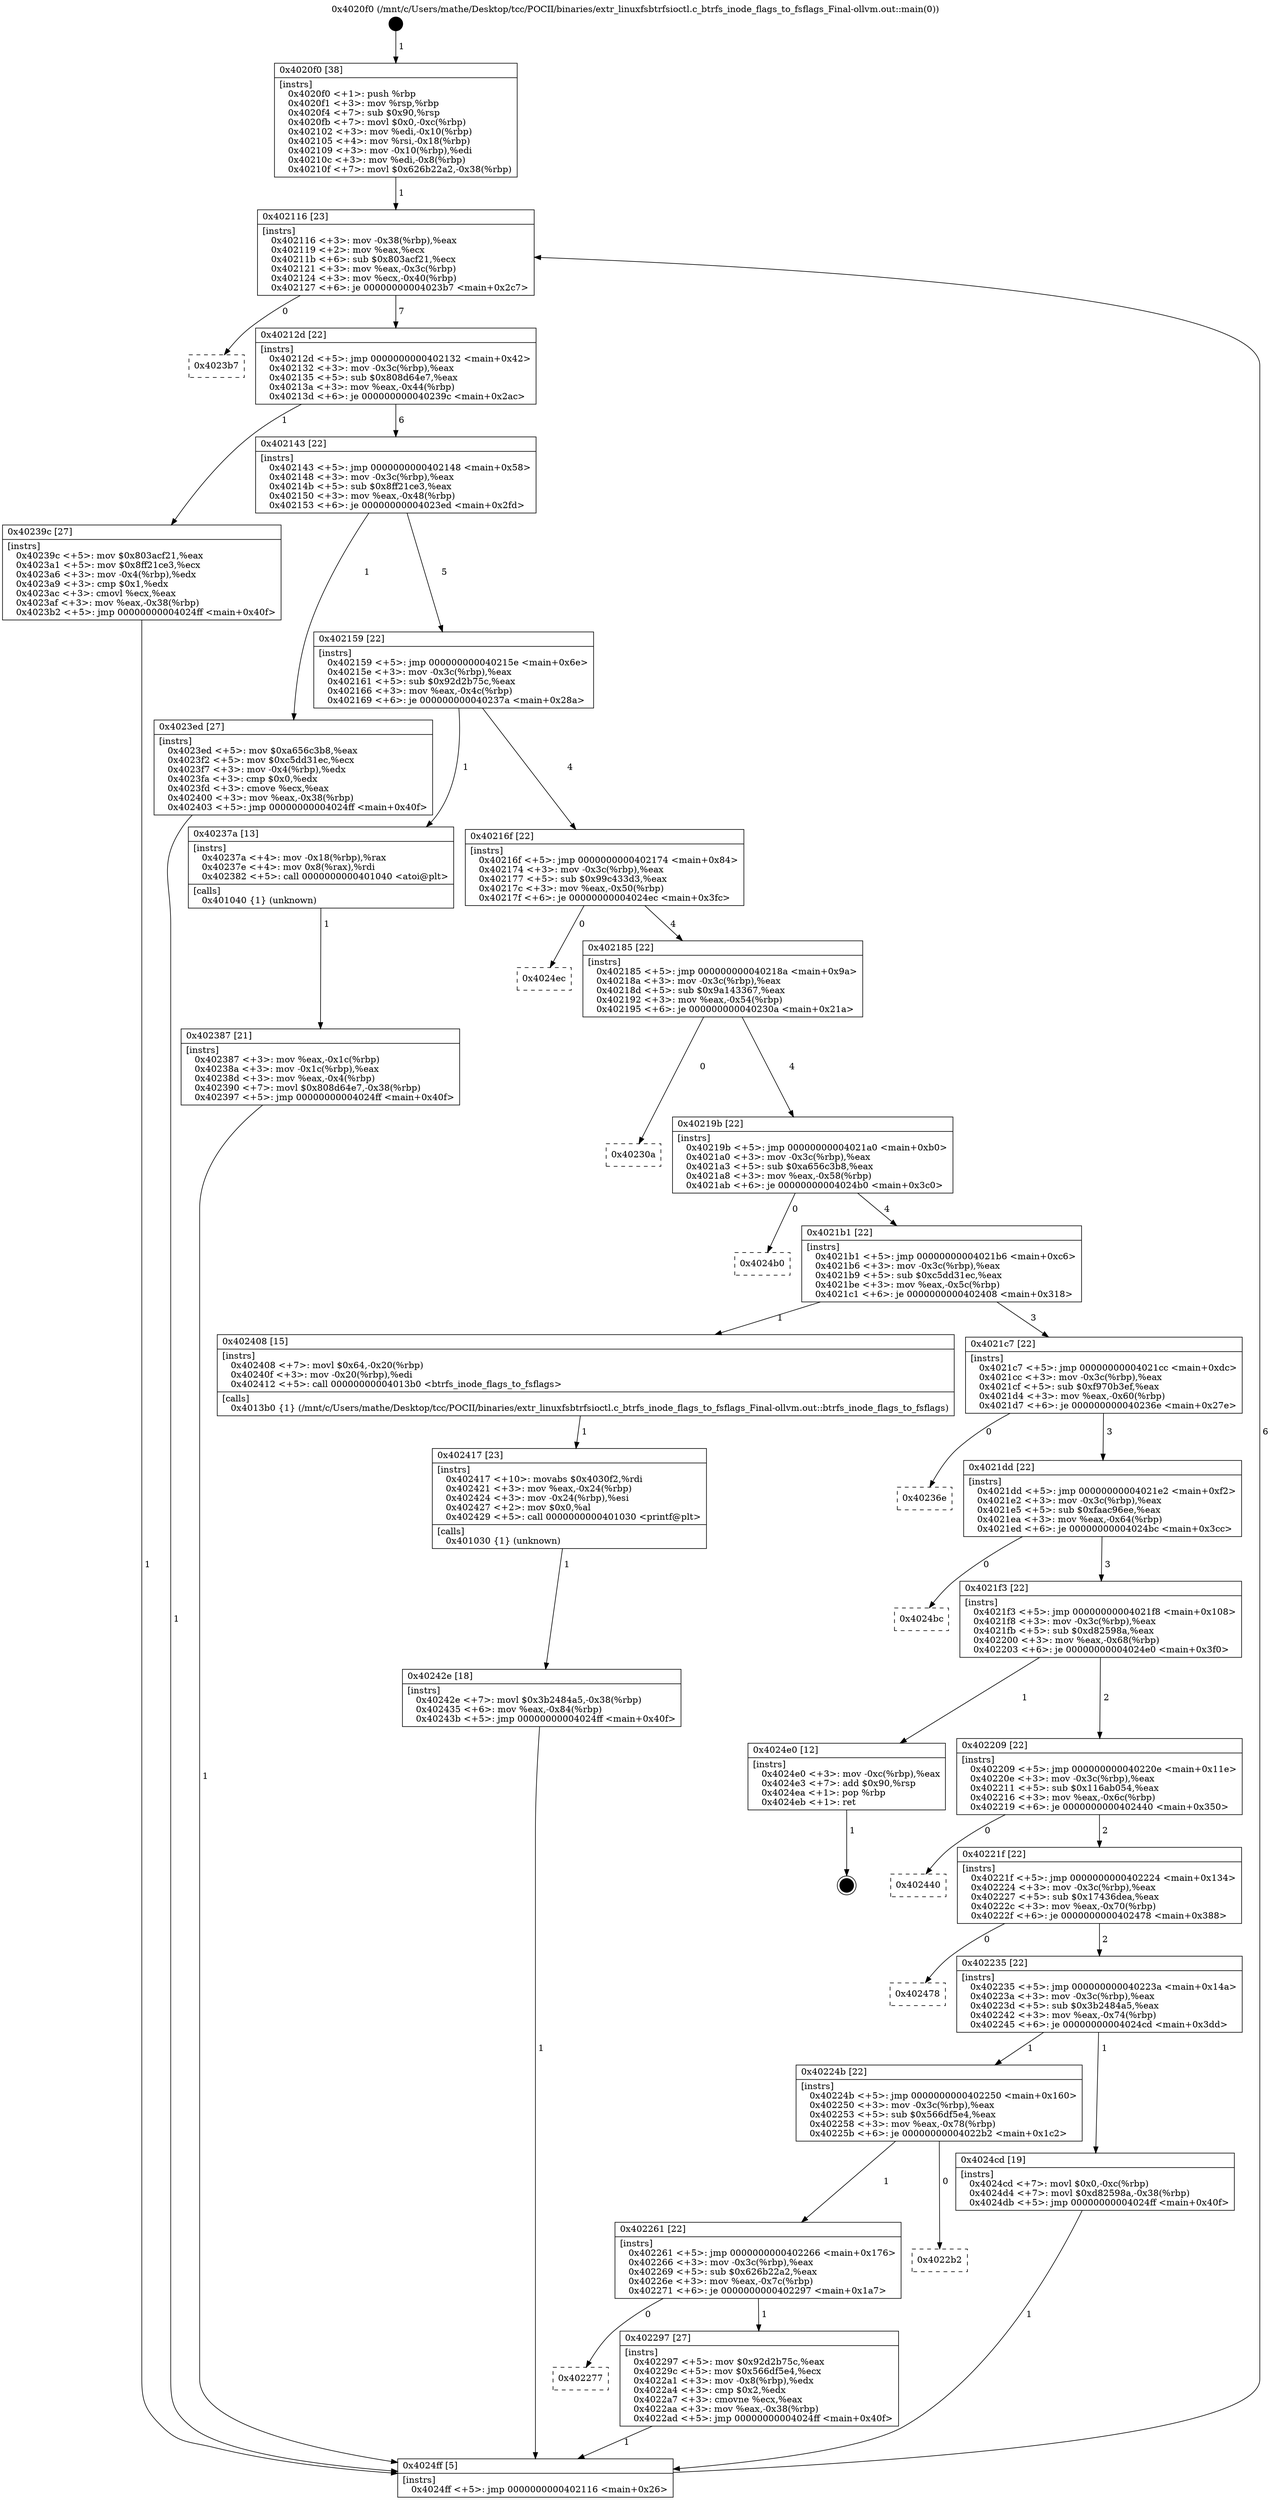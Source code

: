 digraph "0x4020f0" {
  label = "0x4020f0 (/mnt/c/Users/mathe/Desktop/tcc/POCII/binaries/extr_linuxfsbtrfsioctl.c_btrfs_inode_flags_to_fsflags_Final-ollvm.out::main(0))"
  labelloc = "t"
  node[shape=record]

  Entry [label="",width=0.3,height=0.3,shape=circle,fillcolor=black,style=filled]
  "0x402116" [label="{
     0x402116 [23]\l
     | [instrs]\l
     &nbsp;&nbsp;0x402116 \<+3\>: mov -0x38(%rbp),%eax\l
     &nbsp;&nbsp;0x402119 \<+2\>: mov %eax,%ecx\l
     &nbsp;&nbsp;0x40211b \<+6\>: sub $0x803acf21,%ecx\l
     &nbsp;&nbsp;0x402121 \<+3\>: mov %eax,-0x3c(%rbp)\l
     &nbsp;&nbsp;0x402124 \<+3\>: mov %ecx,-0x40(%rbp)\l
     &nbsp;&nbsp;0x402127 \<+6\>: je 00000000004023b7 \<main+0x2c7\>\l
  }"]
  "0x4023b7" [label="{
     0x4023b7\l
  }", style=dashed]
  "0x40212d" [label="{
     0x40212d [22]\l
     | [instrs]\l
     &nbsp;&nbsp;0x40212d \<+5\>: jmp 0000000000402132 \<main+0x42\>\l
     &nbsp;&nbsp;0x402132 \<+3\>: mov -0x3c(%rbp),%eax\l
     &nbsp;&nbsp;0x402135 \<+5\>: sub $0x808d64e7,%eax\l
     &nbsp;&nbsp;0x40213a \<+3\>: mov %eax,-0x44(%rbp)\l
     &nbsp;&nbsp;0x40213d \<+6\>: je 000000000040239c \<main+0x2ac\>\l
  }"]
  Exit [label="",width=0.3,height=0.3,shape=circle,fillcolor=black,style=filled,peripheries=2]
  "0x40239c" [label="{
     0x40239c [27]\l
     | [instrs]\l
     &nbsp;&nbsp;0x40239c \<+5\>: mov $0x803acf21,%eax\l
     &nbsp;&nbsp;0x4023a1 \<+5\>: mov $0x8ff21ce3,%ecx\l
     &nbsp;&nbsp;0x4023a6 \<+3\>: mov -0x4(%rbp),%edx\l
     &nbsp;&nbsp;0x4023a9 \<+3\>: cmp $0x1,%edx\l
     &nbsp;&nbsp;0x4023ac \<+3\>: cmovl %ecx,%eax\l
     &nbsp;&nbsp;0x4023af \<+3\>: mov %eax,-0x38(%rbp)\l
     &nbsp;&nbsp;0x4023b2 \<+5\>: jmp 00000000004024ff \<main+0x40f\>\l
  }"]
  "0x402143" [label="{
     0x402143 [22]\l
     | [instrs]\l
     &nbsp;&nbsp;0x402143 \<+5\>: jmp 0000000000402148 \<main+0x58\>\l
     &nbsp;&nbsp;0x402148 \<+3\>: mov -0x3c(%rbp),%eax\l
     &nbsp;&nbsp;0x40214b \<+5\>: sub $0x8ff21ce3,%eax\l
     &nbsp;&nbsp;0x402150 \<+3\>: mov %eax,-0x48(%rbp)\l
     &nbsp;&nbsp;0x402153 \<+6\>: je 00000000004023ed \<main+0x2fd\>\l
  }"]
  "0x40242e" [label="{
     0x40242e [18]\l
     | [instrs]\l
     &nbsp;&nbsp;0x40242e \<+7\>: movl $0x3b2484a5,-0x38(%rbp)\l
     &nbsp;&nbsp;0x402435 \<+6\>: mov %eax,-0x84(%rbp)\l
     &nbsp;&nbsp;0x40243b \<+5\>: jmp 00000000004024ff \<main+0x40f\>\l
  }"]
  "0x4023ed" [label="{
     0x4023ed [27]\l
     | [instrs]\l
     &nbsp;&nbsp;0x4023ed \<+5\>: mov $0xa656c3b8,%eax\l
     &nbsp;&nbsp;0x4023f2 \<+5\>: mov $0xc5dd31ec,%ecx\l
     &nbsp;&nbsp;0x4023f7 \<+3\>: mov -0x4(%rbp),%edx\l
     &nbsp;&nbsp;0x4023fa \<+3\>: cmp $0x0,%edx\l
     &nbsp;&nbsp;0x4023fd \<+3\>: cmove %ecx,%eax\l
     &nbsp;&nbsp;0x402400 \<+3\>: mov %eax,-0x38(%rbp)\l
     &nbsp;&nbsp;0x402403 \<+5\>: jmp 00000000004024ff \<main+0x40f\>\l
  }"]
  "0x402159" [label="{
     0x402159 [22]\l
     | [instrs]\l
     &nbsp;&nbsp;0x402159 \<+5\>: jmp 000000000040215e \<main+0x6e\>\l
     &nbsp;&nbsp;0x40215e \<+3\>: mov -0x3c(%rbp),%eax\l
     &nbsp;&nbsp;0x402161 \<+5\>: sub $0x92d2b75c,%eax\l
     &nbsp;&nbsp;0x402166 \<+3\>: mov %eax,-0x4c(%rbp)\l
     &nbsp;&nbsp;0x402169 \<+6\>: je 000000000040237a \<main+0x28a\>\l
  }"]
  "0x402417" [label="{
     0x402417 [23]\l
     | [instrs]\l
     &nbsp;&nbsp;0x402417 \<+10\>: movabs $0x4030f2,%rdi\l
     &nbsp;&nbsp;0x402421 \<+3\>: mov %eax,-0x24(%rbp)\l
     &nbsp;&nbsp;0x402424 \<+3\>: mov -0x24(%rbp),%esi\l
     &nbsp;&nbsp;0x402427 \<+2\>: mov $0x0,%al\l
     &nbsp;&nbsp;0x402429 \<+5\>: call 0000000000401030 \<printf@plt\>\l
     | [calls]\l
     &nbsp;&nbsp;0x401030 \{1\} (unknown)\l
  }"]
  "0x40237a" [label="{
     0x40237a [13]\l
     | [instrs]\l
     &nbsp;&nbsp;0x40237a \<+4\>: mov -0x18(%rbp),%rax\l
     &nbsp;&nbsp;0x40237e \<+4\>: mov 0x8(%rax),%rdi\l
     &nbsp;&nbsp;0x402382 \<+5\>: call 0000000000401040 \<atoi@plt\>\l
     | [calls]\l
     &nbsp;&nbsp;0x401040 \{1\} (unknown)\l
  }"]
  "0x40216f" [label="{
     0x40216f [22]\l
     | [instrs]\l
     &nbsp;&nbsp;0x40216f \<+5\>: jmp 0000000000402174 \<main+0x84\>\l
     &nbsp;&nbsp;0x402174 \<+3\>: mov -0x3c(%rbp),%eax\l
     &nbsp;&nbsp;0x402177 \<+5\>: sub $0x99c433d3,%eax\l
     &nbsp;&nbsp;0x40217c \<+3\>: mov %eax,-0x50(%rbp)\l
     &nbsp;&nbsp;0x40217f \<+6\>: je 00000000004024ec \<main+0x3fc\>\l
  }"]
  "0x402387" [label="{
     0x402387 [21]\l
     | [instrs]\l
     &nbsp;&nbsp;0x402387 \<+3\>: mov %eax,-0x1c(%rbp)\l
     &nbsp;&nbsp;0x40238a \<+3\>: mov -0x1c(%rbp),%eax\l
     &nbsp;&nbsp;0x40238d \<+3\>: mov %eax,-0x4(%rbp)\l
     &nbsp;&nbsp;0x402390 \<+7\>: movl $0x808d64e7,-0x38(%rbp)\l
     &nbsp;&nbsp;0x402397 \<+5\>: jmp 00000000004024ff \<main+0x40f\>\l
  }"]
  "0x4024ec" [label="{
     0x4024ec\l
  }", style=dashed]
  "0x402185" [label="{
     0x402185 [22]\l
     | [instrs]\l
     &nbsp;&nbsp;0x402185 \<+5\>: jmp 000000000040218a \<main+0x9a\>\l
     &nbsp;&nbsp;0x40218a \<+3\>: mov -0x3c(%rbp),%eax\l
     &nbsp;&nbsp;0x40218d \<+5\>: sub $0x9a143367,%eax\l
     &nbsp;&nbsp;0x402192 \<+3\>: mov %eax,-0x54(%rbp)\l
     &nbsp;&nbsp;0x402195 \<+6\>: je 000000000040230a \<main+0x21a\>\l
  }"]
  "0x4020f0" [label="{
     0x4020f0 [38]\l
     | [instrs]\l
     &nbsp;&nbsp;0x4020f0 \<+1\>: push %rbp\l
     &nbsp;&nbsp;0x4020f1 \<+3\>: mov %rsp,%rbp\l
     &nbsp;&nbsp;0x4020f4 \<+7\>: sub $0x90,%rsp\l
     &nbsp;&nbsp;0x4020fb \<+7\>: movl $0x0,-0xc(%rbp)\l
     &nbsp;&nbsp;0x402102 \<+3\>: mov %edi,-0x10(%rbp)\l
     &nbsp;&nbsp;0x402105 \<+4\>: mov %rsi,-0x18(%rbp)\l
     &nbsp;&nbsp;0x402109 \<+3\>: mov -0x10(%rbp),%edi\l
     &nbsp;&nbsp;0x40210c \<+3\>: mov %edi,-0x8(%rbp)\l
     &nbsp;&nbsp;0x40210f \<+7\>: movl $0x626b22a2,-0x38(%rbp)\l
  }"]
  "0x40230a" [label="{
     0x40230a\l
  }", style=dashed]
  "0x40219b" [label="{
     0x40219b [22]\l
     | [instrs]\l
     &nbsp;&nbsp;0x40219b \<+5\>: jmp 00000000004021a0 \<main+0xb0\>\l
     &nbsp;&nbsp;0x4021a0 \<+3\>: mov -0x3c(%rbp),%eax\l
     &nbsp;&nbsp;0x4021a3 \<+5\>: sub $0xa656c3b8,%eax\l
     &nbsp;&nbsp;0x4021a8 \<+3\>: mov %eax,-0x58(%rbp)\l
     &nbsp;&nbsp;0x4021ab \<+6\>: je 00000000004024b0 \<main+0x3c0\>\l
  }"]
  "0x4024ff" [label="{
     0x4024ff [5]\l
     | [instrs]\l
     &nbsp;&nbsp;0x4024ff \<+5\>: jmp 0000000000402116 \<main+0x26\>\l
  }"]
  "0x4024b0" [label="{
     0x4024b0\l
  }", style=dashed]
  "0x4021b1" [label="{
     0x4021b1 [22]\l
     | [instrs]\l
     &nbsp;&nbsp;0x4021b1 \<+5\>: jmp 00000000004021b6 \<main+0xc6\>\l
     &nbsp;&nbsp;0x4021b6 \<+3\>: mov -0x3c(%rbp),%eax\l
     &nbsp;&nbsp;0x4021b9 \<+5\>: sub $0xc5dd31ec,%eax\l
     &nbsp;&nbsp;0x4021be \<+3\>: mov %eax,-0x5c(%rbp)\l
     &nbsp;&nbsp;0x4021c1 \<+6\>: je 0000000000402408 \<main+0x318\>\l
  }"]
  "0x402277" [label="{
     0x402277\l
  }", style=dashed]
  "0x402408" [label="{
     0x402408 [15]\l
     | [instrs]\l
     &nbsp;&nbsp;0x402408 \<+7\>: movl $0x64,-0x20(%rbp)\l
     &nbsp;&nbsp;0x40240f \<+3\>: mov -0x20(%rbp),%edi\l
     &nbsp;&nbsp;0x402412 \<+5\>: call 00000000004013b0 \<btrfs_inode_flags_to_fsflags\>\l
     | [calls]\l
     &nbsp;&nbsp;0x4013b0 \{1\} (/mnt/c/Users/mathe/Desktop/tcc/POCII/binaries/extr_linuxfsbtrfsioctl.c_btrfs_inode_flags_to_fsflags_Final-ollvm.out::btrfs_inode_flags_to_fsflags)\l
  }"]
  "0x4021c7" [label="{
     0x4021c7 [22]\l
     | [instrs]\l
     &nbsp;&nbsp;0x4021c7 \<+5\>: jmp 00000000004021cc \<main+0xdc\>\l
     &nbsp;&nbsp;0x4021cc \<+3\>: mov -0x3c(%rbp),%eax\l
     &nbsp;&nbsp;0x4021cf \<+5\>: sub $0xf970b3ef,%eax\l
     &nbsp;&nbsp;0x4021d4 \<+3\>: mov %eax,-0x60(%rbp)\l
     &nbsp;&nbsp;0x4021d7 \<+6\>: je 000000000040236e \<main+0x27e\>\l
  }"]
  "0x402297" [label="{
     0x402297 [27]\l
     | [instrs]\l
     &nbsp;&nbsp;0x402297 \<+5\>: mov $0x92d2b75c,%eax\l
     &nbsp;&nbsp;0x40229c \<+5\>: mov $0x566df5e4,%ecx\l
     &nbsp;&nbsp;0x4022a1 \<+3\>: mov -0x8(%rbp),%edx\l
     &nbsp;&nbsp;0x4022a4 \<+3\>: cmp $0x2,%edx\l
     &nbsp;&nbsp;0x4022a7 \<+3\>: cmovne %ecx,%eax\l
     &nbsp;&nbsp;0x4022aa \<+3\>: mov %eax,-0x38(%rbp)\l
     &nbsp;&nbsp;0x4022ad \<+5\>: jmp 00000000004024ff \<main+0x40f\>\l
  }"]
  "0x40236e" [label="{
     0x40236e\l
  }", style=dashed]
  "0x4021dd" [label="{
     0x4021dd [22]\l
     | [instrs]\l
     &nbsp;&nbsp;0x4021dd \<+5\>: jmp 00000000004021e2 \<main+0xf2\>\l
     &nbsp;&nbsp;0x4021e2 \<+3\>: mov -0x3c(%rbp),%eax\l
     &nbsp;&nbsp;0x4021e5 \<+5\>: sub $0xfaac96ee,%eax\l
     &nbsp;&nbsp;0x4021ea \<+3\>: mov %eax,-0x64(%rbp)\l
     &nbsp;&nbsp;0x4021ed \<+6\>: je 00000000004024bc \<main+0x3cc\>\l
  }"]
  "0x402261" [label="{
     0x402261 [22]\l
     | [instrs]\l
     &nbsp;&nbsp;0x402261 \<+5\>: jmp 0000000000402266 \<main+0x176\>\l
     &nbsp;&nbsp;0x402266 \<+3\>: mov -0x3c(%rbp),%eax\l
     &nbsp;&nbsp;0x402269 \<+5\>: sub $0x626b22a2,%eax\l
     &nbsp;&nbsp;0x40226e \<+3\>: mov %eax,-0x7c(%rbp)\l
     &nbsp;&nbsp;0x402271 \<+6\>: je 0000000000402297 \<main+0x1a7\>\l
  }"]
  "0x4024bc" [label="{
     0x4024bc\l
  }", style=dashed]
  "0x4021f3" [label="{
     0x4021f3 [22]\l
     | [instrs]\l
     &nbsp;&nbsp;0x4021f3 \<+5\>: jmp 00000000004021f8 \<main+0x108\>\l
     &nbsp;&nbsp;0x4021f8 \<+3\>: mov -0x3c(%rbp),%eax\l
     &nbsp;&nbsp;0x4021fb \<+5\>: sub $0xd82598a,%eax\l
     &nbsp;&nbsp;0x402200 \<+3\>: mov %eax,-0x68(%rbp)\l
     &nbsp;&nbsp;0x402203 \<+6\>: je 00000000004024e0 \<main+0x3f0\>\l
  }"]
  "0x4022b2" [label="{
     0x4022b2\l
  }", style=dashed]
  "0x4024e0" [label="{
     0x4024e0 [12]\l
     | [instrs]\l
     &nbsp;&nbsp;0x4024e0 \<+3\>: mov -0xc(%rbp),%eax\l
     &nbsp;&nbsp;0x4024e3 \<+7\>: add $0x90,%rsp\l
     &nbsp;&nbsp;0x4024ea \<+1\>: pop %rbp\l
     &nbsp;&nbsp;0x4024eb \<+1\>: ret\l
  }"]
  "0x402209" [label="{
     0x402209 [22]\l
     | [instrs]\l
     &nbsp;&nbsp;0x402209 \<+5\>: jmp 000000000040220e \<main+0x11e\>\l
     &nbsp;&nbsp;0x40220e \<+3\>: mov -0x3c(%rbp),%eax\l
     &nbsp;&nbsp;0x402211 \<+5\>: sub $0x116ab054,%eax\l
     &nbsp;&nbsp;0x402216 \<+3\>: mov %eax,-0x6c(%rbp)\l
     &nbsp;&nbsp;0x402219 \<+6\>: je 0000000000402440 \<main+0x350\>\l
  }"]
  "0x40224b" [label="{
     0x40224b [22]\l
     | [instrs]\l
     &nbsp;&nbsp;0x40224b \<+5\>: jmp 0000000000402250 \<main+0x160\>\l
     &nbsp;&nbsp;0x402250 \<+3\>: mov -0x3c(%rbp),%eax\l
     &nbsp;&nbsp;0x402253 \<+5\>: sub $0x566df5e4,%eax\l
     &nbsp;&nbsp;0x402258 \<+3\>: mov %eax,-0x78(%rbp)\l
     &nbsp;&nbsp;0x40225b \<+6\>: je 00000000004022b2 \<main+0x1c2\>\l
  }"]
  "0x402440" [label="{
     0x402440\l
  }", style=dashed]
  "0x40221f" [label="{
     0x40221f [22]\l
     | [instrs]\l
     &nbsp;&nbsp;0x40221f \<+5\>: jmp 0000000000402224 \<main+0x134\>\l
     &nbsp;&nbsp;0x402224 \<+3\>: mov -0x3c(%rbp),%eax\l
     &nbsp;&nbsp;0x402227 \<+5\>: sub $0x17436dea,%eax\l
     &nbsp;&nbsp;0x40222c \<+3\>: mov %eax,-0x70(%rbp)\l
     &nbsp;&nbsp;0x40222f \<+6\>: je 0000000000402478 \<main+0x388\>\l
  }"]
  "0x4024cd" [label="{
     0x4024cd [19]\l
     | [instrs]\l
     &nbsp;&nbsp;0x4024cd \<+7\>: movl $0x0,-0xc(%rbp)\l
     &nbsp;&nbsp;0x4024d4 \<+7\>: movl $0xd82598a,-0x38(%rbp)\l
     &nbsp;&nbsp;0x4024db \<+5\>: jmp 00000000004024ff \<main+0x40f\>\l
  }"]
  "0x402478" [label="{
     0x402478\l
  }", style=dashed]
  "0x402235" [label="{
     0x402235 [22]\l
     | [instrs]\l
     &nbsp;&nbsp;0x402235 \<+5\>: jmp 000000000040223a \<main+0x14a\>\l
     &nbsp;&nbsp;0x40223a \<+3\>: mov -0x3c(%rbp),%eax\l
     &nbsp;&nbsp;0x40223d \<+5\>: sub $0x3b2484a5,%eax\l
     &nbsp;&nbsp;0x402242 \<+3\>: mov %eax,-0x74(%rbp)\l
     &nbsp;&nbsp;0x402245 \<+6\>: je 00000000004024cd \<main+0x3dd\>\l
  }"]
  Entry -> "0x4020f0" [label=" 1"]
  "0x402116" -> "0x4023b7" [label=" 0"]
  "0x402116" -> "0x40212d" [label=" 7"]
  "0x4024e0" -> Exit [label=" 1"]
  "0x40212d" -> "0x40239c" [label=" 1"]
  "0x40212d" -> "0x402143" [label=" 6"]
  "0x4024cd" -> "0x4024ff" [label=" 1"]
  "0x402143" -> "0x4023ed" [label=" 1"]
  "0x402143" -> "0x402159" [label=" 5"]
  "0x40242e" -> "0x4024ff" [label=" 1"]
  "0x402159" -> "0x40237a" [label=" 1"]
  "0x402159" -> "0x40216f" [label=" 4"]
  "0x402417" -> "0x40242e" [label=" 1"]
  "0x40216f" -> "0x4024ec" [label=" 0"]
  "0x40216f" -> "0x402185" [label=" 4"]
  "0x402408" -> "0x402417" [label=" 1"]
  "0x402185" -> "0x40230a" [label=" 0"]
  "0x402185" -> "0x40219b" [label=" 4"]
  "0x4023ed" -> "0x4024ff" [label=" 1"]
  "0x40219b" -> "0x4024b0" [label=" 0"]
  "0x40219b" -> "0x4021b1" [label=" 4"]
  "0x40239c" -> "0x4024ff" [label=" 1"]
  "0x4021b1" -> "0x402408" [label=" 1"]
  "0x4021b1" -> "0x4021c7" [label=" 3"]
  "0x402387" -> "0x4024ff" [label=" 1"]
  "0x4021c7" -> "0x40236e" [label=" 0"]
  "0x4021c7" -> "0x4021dd" [label=" 3"]
  "0x40237a" -> "0x402387" [label=" 1"]
  "0x4021dd" -> "0x4024bc" [label=" 0"]
  "0x4021dd" -> "0x4021f3" [label=" 3"]
  "0x4020f0" -> "0x402116" [label=" 1"]
  "0x4021f3" -> "0x4024e0" [label=" 1"]
  "0x4021f3" -> "0x402209" [label=" 2"]
  "0x402297" -> "0x4024ff" [label=" 1"]
  "0x402209" -> "0x402440" [label=" 0"]
  "0x402209" -> "0x40221f" [label=" 2"]
  "0x402261" -> "0x402297" [label=" 1"]
  "0x40221f" -> "0x402478" [label=" 0"]
  "0x40221f" -> "0x402235" [label=" 2"]
  "0x4024ff" -> "0x402116" [label=" 6"]
  "0x402235" -> "0x4024cd" [label=" 1"]
  "0x402235" -> "0x40224b" [label=" 1"]
  "0x402261" -> "0x402277" [label=" 0"]
  "0x40224b" -> "0x4022b2" [label=" 0"]
  "0x40224b" -> "0x402261" [label=" 1"]
}
